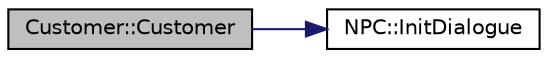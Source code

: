 digraph "Customer::Customer"
{
  bgcolor="transparent";
  edge [fontname="Helvetica",fontsize="10",labelfontname="Helvetica",labelfontsize="10"];
  node [fontname="Helvetica",fontsize="10",shape=record];
  rankdir="LR";
  Node1 [label="Customer::Customer",height=0.2,width=0.4,color="black", fillcolor="grey75", style="filled", fontcolor="black"];
  Node1 -> Node2 [color="midnightblue",fontsize="10",style="solid",fontname="Helvetica"];
  Node2 [label="NPC::InitDialogue",height=0.2,width=0.4,color="black",URL="$classNPC.html#a3ea41c7d9745e0be2d2b25187dbaf3f7",tooltip="Initialzier for the dialouge. "];
}
